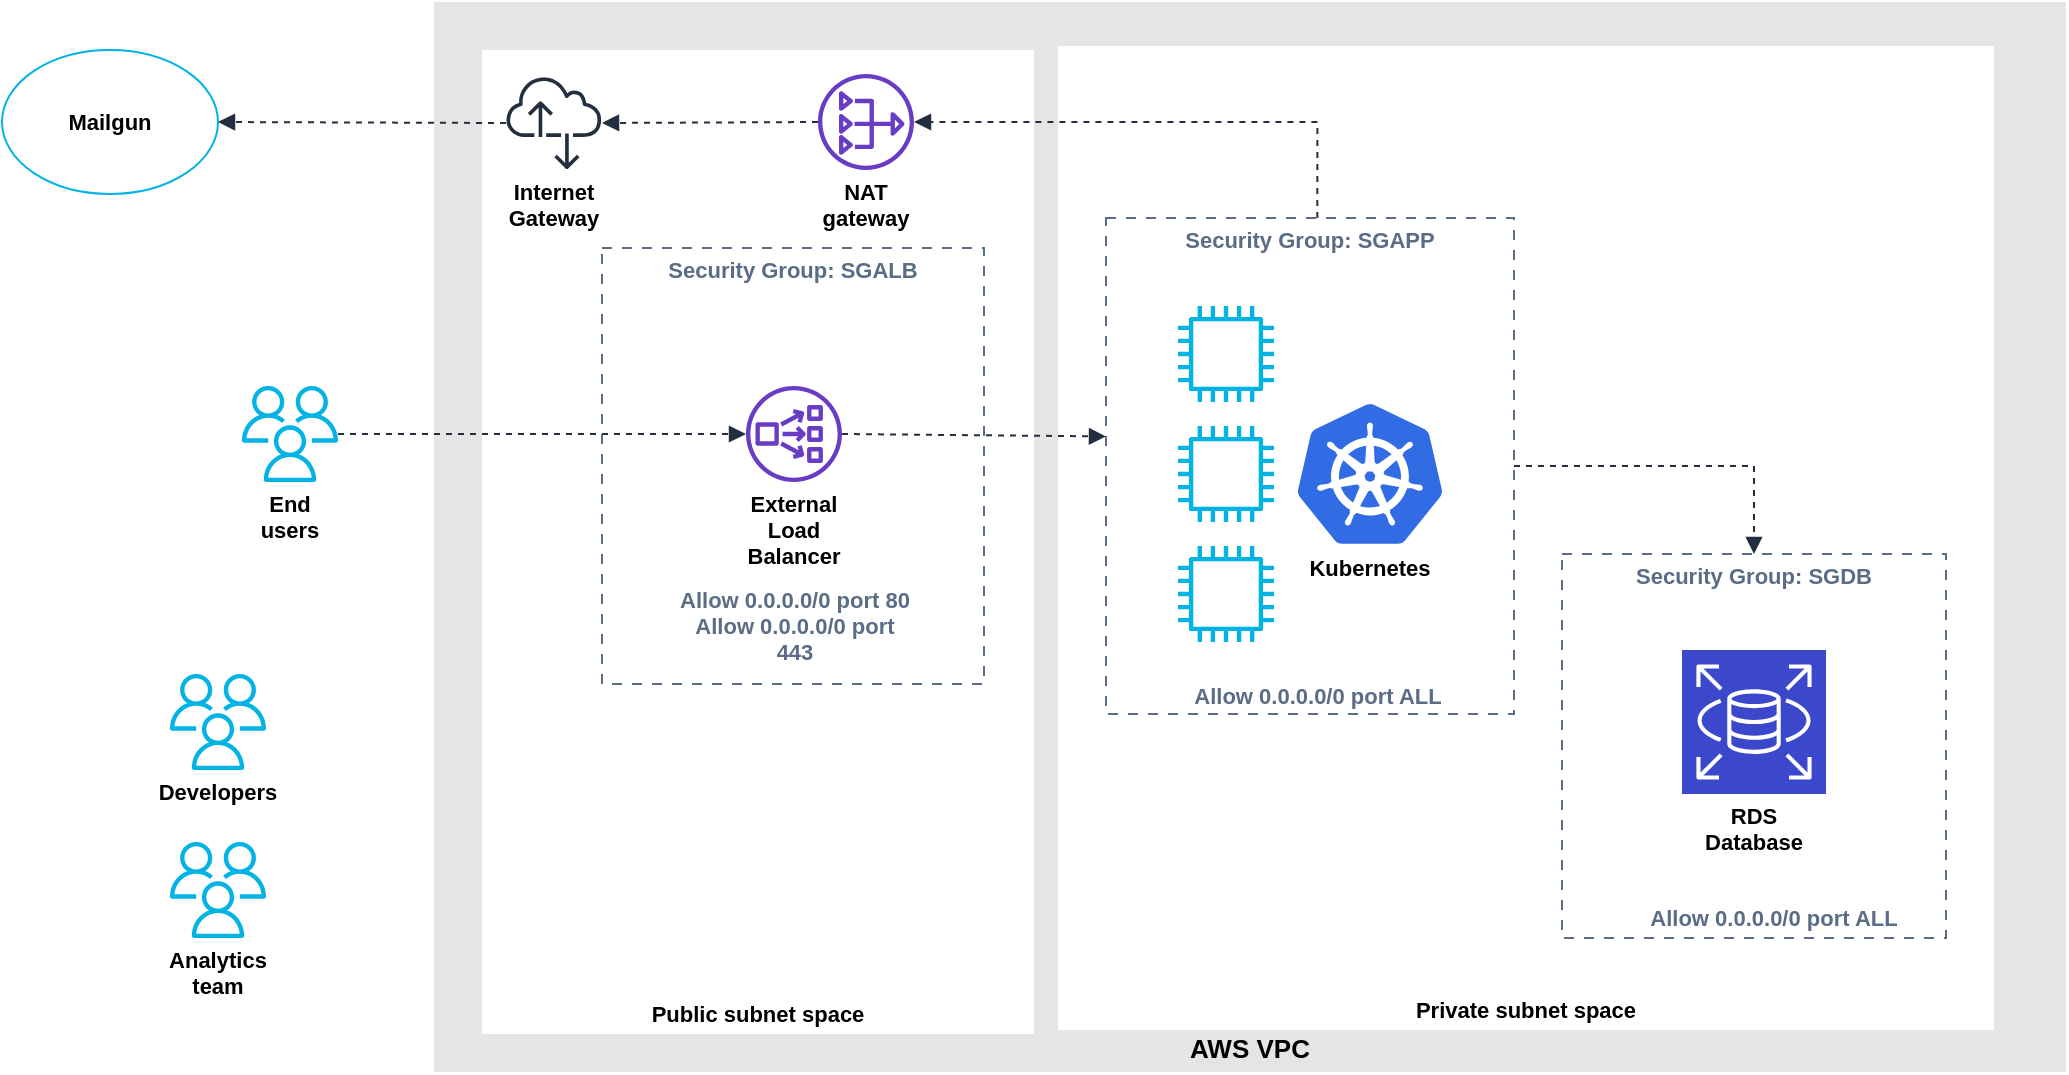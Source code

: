 <mxfile version="12.9.10" type="google"><diagram id="isxW7zCywQSz_UeZBSxP" name="Page-1"><mxGraphModel dx="1426" dy="777" grid="1" gridSize="10" guides="1" tooltips="1" connect="1" arrows="1" fold="1" page="1" pageScale="1" pageWidth="850" pageHeight="1100" math="0" shadow="0"><root><mxCell id="0"/><mxCell id="1" parent="0"/><UserObject label="AWS VPC" lucidchartObjectId="Fi-NS5VtufaU" id="Y0JHmmGxMiO2Aq4VqeOu-1"><mxCell style="html=1;whiteSpace=wrap;fontSize=13;fontColor=#000000;fontStyle=1;spacing=3;verticalAlign=bottom;strokeOpacity=0;fillOpacity=100;fillColor=#e5e5e5;dashed=1;" vertex="1" parent="1"><mxGeometry x="235" y="19" width="816" height="535" as="geometry"/></mxCell></UserObject><UserObject label="Private subnet space" lucidchartObjectId="Fi-NbQVahvlz" id="Y0JHmmGxMiO2Aq4VqeOu-2"><mxCell style="html=1;whiteSpace=wrap;fontSize=11;fontColor=#000000;fontStyle=1;spacing=3;verticalAlign=bottom;strokeOpacity=0;fillOpacity=100;fillColor=#ffffff;dashed=1;" vertex="1" parent="1"><mxGeometry x="547" y="41" width="468" height="492" as="geometry"/></mxCell></UserObject><UserObject label="Security Group: SGAPP" lucidchartObjectId="Fi-NVdWH6NXo" id="Y0JHmmGxMiO2Aq4VqeOu-3"><mxCell style="html=1;whiteSpace=wrap;verticalAlign=top;align=center;fillColor=none;fillOpacity=100;dashed=1;dashPattern=5 5;strokeColor=#5A6C86;fontColor=#5A6C86;fontSize=11;fontStyle=1;spacing=0;strokeOpacity=100;" vertex="1" parent="1"><mxGeometry x="571" y="127" width="204" height="248" as="geometry"/></mxCell></UserObject><UserObject label="Kubernetes" lucidchartObjectId="Fi-NXLJ9j_O3" id="Y0JHmmGxMiO2Aq4VqeOu-4"><mxCell style="html=1;whiteSpace=wrap;aspect=fixed;html=1;align=center;image;image=img/lib/mscae/Kubernetes.svg;fontSize=11;fontStyle=1;spacing=0;strokeColor=#232f3e;strokeOpacity=100;fillColor=#326ce5;dashed=1;" vertex="1" parent="1"><mxGeometry x="667" y="219" width="72" height="72" as="geometry"/></mxCell></UserObject><UserObject label="" lucidchartObjectId="Fi-Nw4yX8DHx" id="Y0JHmmGxMiO2Aq4VqeOu-5"><mxCell style="html=1;whiteSpace=wrap;shape=mxgraph.aws4.instance2;labelPosition=center;verticalLabelPosition=bottom;align=center;verticalAlign=top;strokeColor=none;fontSize=11;spacing=0;strokeOpacity=100;fillOpacity=100;fillColor=#02b3e4;dashed=1;" vertex="1" parent="1"><mxGeometry x="607" y="291" width="48" height="48" as="geometry"/></mxCell></UserObject><UserObject label="" lucidchartObjectId="Fi-NzjjEFRne" id="Y0JHmmGxMiO2Aq4VqeOu-6"><mxCell style="html=1;whiteSpace=wrap;shape=mxgraph.aws4.instance2;labelPosition=center;verticalLabelPosition=bottom;align=center;verticalAlign=top;strokeColor=none;fontSize=11;spacing=0;strokeOpacity=100;fillOpacity=100;fillColor=#02b3e4;dashed=1;" vertex="1" parent="1"><mxGeometry x="607" y="231" width="48" height="48" as="geometry"/></mxCell></UserObject><UserObject label="" lucidchartObjectId="Fi-N8VxSk.8B" id="Y0JHmmGxMiO2Aq4VqeOu-7"><mxCell style="html=1;whiteSpace=wrap;shape=mxgraph.aws4.instance2;labelPosition=center;verticalLabelPosition=bottom;align=center;verticalAlign=top;strokeColor=none;fontSize=11;spacing=0;strokeOpacity=100;fillOpacity=100;fillColor=#02b3e4;dashed=1;" vertex="1" parent="1"><mxGeometry x="607" y="171" width="48" height="48" as="geometry"/></mxCell></UserObject><UserObject label="Security Group: SGDB" lucidchartObjectId="Fi-ND6KdKcNy" id="Y0JHmmGxMiO2Aq4VqeOu-8"><mxCell style="html=1;whiteSpace=wrap;verticalAlign=top;align=center;fillColor=none;fillOpacity=100;dashed=1;dashPattern=5 5;strokeColor=#5A6C86;fontColor=#5A6C86;fontSize=11;fontStyle=1;spacing=0;strokeOpacity=100;" vertex="1" parent="1"><mxGeometry x="799" y="295" width="192" height="192" as="geometry"/></mxCell></UserObject><UserObject label="RDS Database" lucidchartObjectId="Fi-NPd3eZtdX" id="Y0JHmmGxMiO2Aq4VqeOu-9"><mxCell style="html=1;whiteSpace=wrap;shape=mxgraph.aws4.resourceIcon;resIcon=mxgraph.aws4.rds;verticalLabelPosition=bottom;align=center;verticalAlign=top;strokeColor=#ffffff;fontSize=11;fontColor=#000000;fontStyle=1;spacing=0;strokeOpacity=100;fillColor=#3b48cc;dashed=1;" vertex="1" parent="1"><mxGeometry x="859" y="343" width="72" height="72" as="geometry"/></mxCell></UserObject><UserObject label="End users" lucidchartObjectId="Fi-NgN~mxB7-" id="Y0JHmmGxMiO2Aq4VqeOu-10"><mxCell style="html=1;whiteSpace=wrap;shape=mxgraph.aws4.users;labelPosition=center;verticalLabelPosition=bottom;align=center;verticalAlign=top;strokeColor=none;fontSize=11;fontColor=#000000;fontStyle=1;spacing=0;strokeOpacity=100;fillOpacity=100;fillColor=#02b3e4;dashed=1;" vertex="1" parent="1"><mxGeometry x="139" y="211" width="48" height="48" as="geometry"/></mxCell></UserObject><UserObject label="Public subnet space" lucidchartObjectId="Fi-NlMTkI~cX" id="Y0JHmmGxMiO2Aq4VqeOu-11"><mxCell style="html=1;whiteSpace=wrap;fontSize=11;fontColor=#000000;fontStyle=1;spacing=3;verticalAlign=bottom;strokeOpacity=0;fillOpacity=100;fillColor=#ffffff;dashed=1;" vertex="1" parent="1"><mxGeometry x="259" y="43" width="276" height="492" as="geometry"/></mxCell></UserObject><UserObject label="Security Group:  SGALB" lucidchartObjectId="Fi-NlTSq0fS~" id="Y0JHmmGxMiO2Aq4VqeOu-12"><mxCell style="html=1;whiteSpace=wrap;verticalAlign=top;align=center;fillColor=none;fillOpacity=100;dashed=1;dashPattern=5 5;strokeColor=#5A6C86;fontColor=#5A6C86;fontSize=11;fontStyle=1;spacing=0;strokeOpacity=100;" vertex="1" parent="1"><mxGeometry x="319" y="142" width="191" height="218" as="geometry"/></mxCell></UserObject><UserObject label="External Load Balancer" lucidchartObjectId="Fi-NZwjN1tcr" id="Y0JHmmGxMiO2Aq4VqeOu-13"><mxCell style="html=1;whiteSpace=wrap;shape=mxgraph.aws4.network_load_balancer;labelPosition=center;verticalLabelPosition=bottom;align=center;verticalAlign=top;strokeColor=none;fontSize=11;fontColor=#000000;fontStyle=1;spacing=0;strokeOpacity=100;fillColor=#693cc5;dashed=1;" vertex="1" parent="1"><mxGeometry x="391" y="211" width="48" height="48" as="geometry"/></mxCell></UserObject><UserObject label="" lucidchartObjectId="Fi-NGBvOWaZB" id="Y0JHmmGxMiO2Aq4VqeOu-14"><mxCell style="html=1;jettySize=18;fontSize=11;strokeColor=#232f3e;strokeOpacity=100;dashed=1;rounded=1;arcSize=0;startArrow=none;;endArrow=block;endFill=1;;exitX=1;exitY=0.5;exitPerimeter=1;entryX=-0.003;entryY=0.44;entryPerimeter=1;" edge="1" parent="1" source="Y0JHmmGxMiO2Aq4VqeOu-13" target="Y0JHmmGxMiO2Aq4VqeOu-3"><mxGeometry width="100" height="100" relative="1" as="geometry"/></mxCell></UserObject><UserObject label="Developers" lucidchartObjectId="Fi-N6_IKE23d" id="Y0JHmmGxMiO2Aq4VqeOu-15"><mxCell style="html=1;whiteSpace=wrap;shape=mxgraph.aws4.users;labelPosition=center;verticalLabelPosition=bottom;align=center;verticalAlign=top;strokeColor=none;fontSize=11;fontColor=#000000;fontStyle=1;spacing=0;strokeOpacity=100;fillOpacity=100;fillColor=#02b3e4;dashed=1;" vertex="1" parent="1"><mxGeometry x="103" y="355" width="48" height="48" as="geometry"/></mxCell></UserObject><UserObject label="Analytics team" lucidchartObjectId="Fi-NWPQqn3jF" id="Y0JHmmGxMiO2Aq4VqeOu-16"><mxCell style="html=1;whiteSpace=wrap;shape=mxgraph.aws4.users;labelPosition=center;verticalLabelPosition=bottom;align=center;verticalAlign=top;strokeColor=none;fontSize=11;fontColor=#000000;fontStyle=1;spacing=0;strokeOpacity=100;fillOpacity=100;fillColor=#02b3e4;dashed=1;" vertex="1" parent="1"><mxGeometry x="103" y="439" width="48" height="48" as="geometry"/></mxCell></UserObject><UserObject label="" lucidchartObjectId="Fi-Neypq~b-A" id="Y0JHmmGxMiO2Aq4VqeOu-17"><mxCell style="html=1;jettySize=18;fontSize=11;strokeColor=#232f3e;strokeOpacity=100;dashed=1;rounded=1;arcSize=0;startArrow=none;;endArrow=block;endFill=1;;exitX=1;exitY=0.5;exitPerimeter=1;entryX=0;entryY=0.5;entryPerimeter=1;" edge="1" parent="1" source="Y0JHmmGxMiO2Aq4VqeOu-10" target="Y0JHmmGxMiO2Aq4VqeOu-13"><mxGeometry width="100" height="100" relative="1" as="geometry"/></mxCell></UserObject><UserObject label="NAT gateway" lucidchartObjectId="Fi-NPg3Ih30j" id="Y0JHmmGxMiO2Aq4VqeOu-18"><mxCell style="html=1;whiteSpace=wrap;shape=mxgraph.aws4.nat_gateway;labelPosition=center;verticalLabelPosition=bottom;align=center;verticalAlign=top;strokeColor=none;fontSize=11;fontColor=#000000;fontStyle=1;spacing=0;strokeOpacity=100;fillColor=#693cc5;dashed=1;" vertex="1" parent="1"><mxGeometry x="427" y="55" width="48" height="48" as="geometry"/></mxCell></UserObject><UserObject label="" lucidchartObjectId="Fi-N_Axwbpno" id="Y0JHmmGxMiO2Aq4VqeOu-19"><mxCell style="html=1;jettySize=18;fontSize=11;strokeColor=#232f3e;strokeOpacity=100;dashed=1;rounded=1;arcSize=0;edgeStyle=orthogonalEdgeStyle;startArrow=none;;endArrow=block;endFill=1;;exitX=0.518;exitY=-0.002;exitPerimeter=1;entryX=1;entryY=0.5;entryPerimeter=1;" edge="1" parent="1" source="Y0JHmmGxMiO2Aq4VqeOu-3" target="Y0JHmmGxMiO2Aq4VqeOu-18"><mxGeometry width="100" height="100" relative="1" as="geometry"/></mxCell></UserObject><UserObject label=" Internet Gateway" lucidchartObjectId="Fi-NiP5Oac-D" id="Y0JHmmGxMiO2Aq4VqeOu-20"><mxCell style="html=1;whiteSpace=wrap;shape=mxgraph.aws4.internet_alt2;labelPosition=center;verticalLabelPosition=bottom;align=center;verticalAlign=top;strokeColor=none;fontSize=11;fontColor=#000000;fontStyle=1;spacing=0;strokeOpacity=100;fillColor=#232f3e;dashed=1;" vertex="1" parent="1"><mxGeometry x="271" y="56" width="48" height="47" as="geometry"/></mxCell></UserObject><UserObject label="Mailgun" lucidchartObjectId="Fi-NVj1W5s5-" id="Y0JHmmGxMiO2Aq4VqeOu-21"><mxCell style="html=1;whiteSpace=wrap;ellipse;fontSize=11;fontColor=#000000;fontStyle=1;spacing=3;strokeColor=#02b3e4;strokeOpacity=100;fillOpacity=0;fillColor=#000000;" vertex="1" parent="1"><mxGeometry x="19" y="43" width="108" height="72" as="geometry"/></mxCell></UserObject><UserObject label="" lucidchartObjectId="Fi-NssYLKcKg" id="Y0JHmmGxMiO2Aq4VqeOu-22"><mxCell style="html=1;jettySize=18;fontSize=11;strokeColor=#232f3e;strokeOpacity=100;dashed=1;rounded=1;arcSize=0;startArrow=none;;endArrow=block;endFill=1;;exitX=0;exitY=0.5;exitPerimeter=1;entryX=0.996;entryY=0.5;entryPerimeter=1;" edge="1" parent="1" source="Y0JHmmGxMiO2Aq4VqeOu-18" target="Y0JHmmGxMiO2Aq4VqeOu-20"><mxGeometry width="100" height="100" relative="1" as="geometry"/></mxCell></UserObject><UserObject label="" lucidchartObjectId="Fi-NiP~2bjTK" id="Y0JHmmGxMiO2Aq4VqeOu-23"><mxCell style="html=1;jettySize=18;fontSize=11;strokeColor=#232f3e;strokeOpacity=100;dashed=1;rounded=1;arcSize=0;startArrow=none;;endArrow=block;endFill=1;;exitX=0.004;exitY=0.5;exitPerimeter=1;entryX=1.006;entryY=0.5;entryPerimeter=1;" edge="1" parent="1" source="Y0JHmmGxMiO2Aq4VqeOu-20" target="Y0JHmmGxMiO2Aq4VqeOu-21"><mxGeometry width="100" height="100" relative="1" as="geometry"/></mxCell></UserObject><UserObject label="Allow 0.0.0.0/0 port 80&#10;Allow 0.0.0.0/0 port 443" lucidchartObjectId="Fi-N2l9d3Mn9" id="Y0JHmmGxMiO2Aq4VqeOu-24"><mxCell style="html=1;whiteSpace=wrap;;fontSize=11;fontColor=#5a6c86;fontStyle=1;spacing=3;verticalAlign=top;strokeColor=none;fillOpacity=0;fillColor=#ffffff;strokeWidth=0;" vertex="1" parent="1"><mxGeometry x="353" y="304" width="125" height="32" as="geometry"/></mxCell></UserObject><UserObject label="Allow 0.0.0.0/0 port ALL" lucidchartObjectId="Fi-NLn3I_eIN" id="Y0JHmmGxMiO2Aq4VqeOu-25"><mxCell style="html=1;whiteSpace=wrap;;fontSize=11;fontColor=#5a6c86;fontStyle=1;spacing=3;verticalAlign=top;strokeColor=none;fillOpacity=0;fillColor=#ffffff;strokeWidth=0;" vertex="1" parent="1"><mxGeometry x="607" y="352" width="140" height="30" as="geometry"/></mxCell></UserObject><UserObject label="Allow 0.0.0.0/0 port ALL" lucidchartObjectId="Fi-NLaZzg.Kl" id="Y0JHmmGxMiO2Aq4VqeOu-26"><mxCell style="html=1;whiteSpace=wrap;;fontSize=11;fontColor=#5a6c86;fontStyle=1;spacing=3;verticalAlign=top;strokeColor=none;fillOpacity=0;fillColor=#ffffff;strokeWidth=0;" vertex="1" parent="1"><mxGeometry x="835" y="463" width="140" height="30" as="geometry"/></mxCell></UserObject><UserObject label="" lucidchartObjectId="Fi-Nmg3I.a96" id="Y0JHmmGxMiO2Aq4VqeOu-27"><mxCell style="html=1;jettySize=18;fontSize=11;strokeColor=#232f3e;strokeOpacity=100;dashed=1;rounded=1;arcSize=0;edgeStyle=orthogonalEdgeStyle;startArrow=none;;endArrow=block;endFill=1;;exitX=1.003;exitY=0.5;exitPerimeter=1;entryX=0.5;entryY=-0.003;entryPerimeter=1;" edge="1" parent="1" source="Y0JHmmGxMiO2Aq4VqeOu-3" target="Y0JHmmGxMiO2Aq4VqeOu-8"><mxGeometry width="100" height="100" relative="1" as="geometry"/></mxCell></UserObject></root></mxGraphModel></diagram></mxfile>